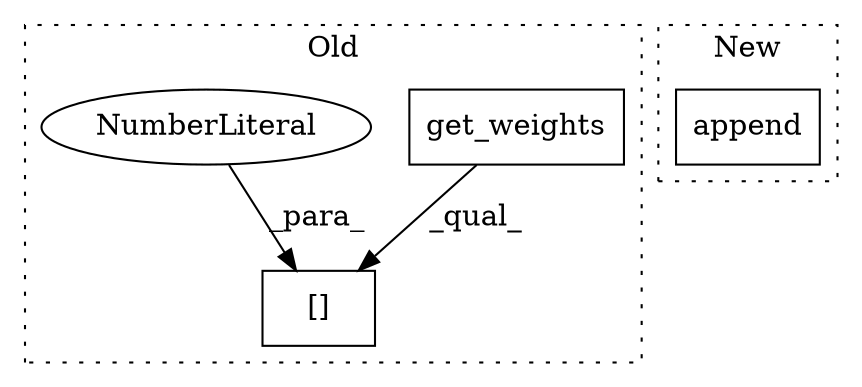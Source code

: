 digraph G {
subgraph cluster0 {
1 [label="get_weights" a="32" s="8905" l="13" shape="box"];
3 [label="[]" a="2" s="8900,8920" l="19,1" shape="box"];
4 [label="NumberLiteral" a="34" s="8919" l="1" shape="ellipse"];
label = "Old";
style="dotted";
}
subgraph cluster1 {
2 [label="append" a="32" s="9082,9132" l="12,2" shape="box"];
label = "New";
style="dotted";
}
1 -> 3 [label="_qual_"];
4 -> 3 [label="_para_"];
}